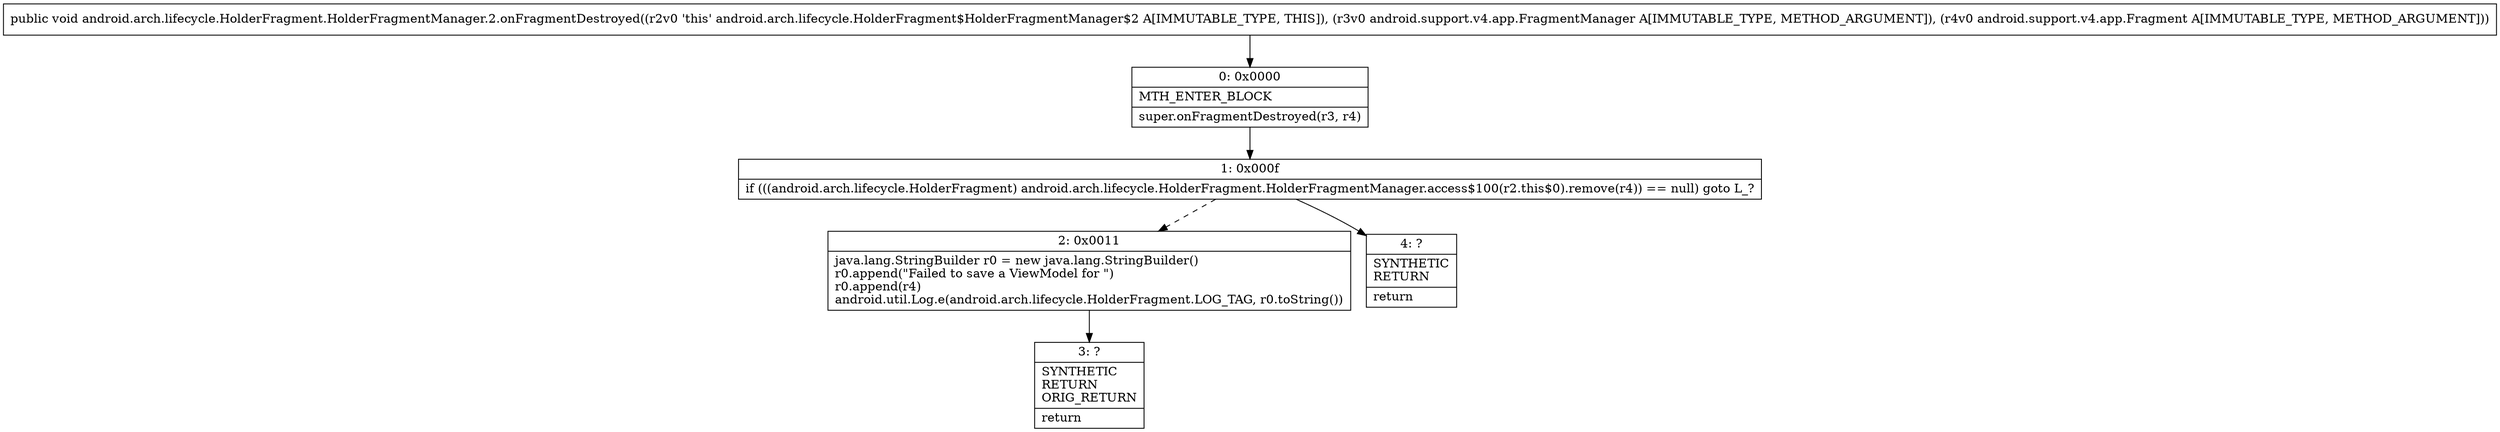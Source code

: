 digraph "CFG forandroid.arch.lifecycle.HolderFragment.HolderFragmentManager.2.onFragmentDestroyed(Landroid\/support\/v4\/app\/FragmentManager;Landroid\/support\/v4\/app\/Fragment;)V" {
Node_0 [shape=record,label="{0\:\ 0x0000|MTH_ENTER_BLOCK\l|super.onFragmentDestroyed(r3, r4)\l}"];
Node_1 [shape=record,label="{1\:\ 0x000f|if (((android.arch.lifecycle.HolderFragment) android.arch.lifecycle.HolderFragment.HolderFragmentManager.access$100(r2.this$0).remove(r4)) == null) goto L_?\l}"];
Node_2 [shape=record,label="{2\:\ 0x0011|java.lang.StringBuilder r0 = new java.lang.StringBuilder()\lr0.append(\"Failed to save a ViewModel for \")\lr0.append(r4)\landroid.util.Log.e(android.arch.lifecycle.HolderFragment.LOG_TAG, r0.toString())\l}"];
Node_3 [shape=record,label="{3\:\ ?|SYNTHETIC\lRETURN\lORIG_RETURN\l|return\l}"];
Node_4 [shape=record,label="{4\:\ ?|SYNTHETIC\lRETURN\l|return\l}"];
MethodNode[shape=record,label="{public void android.arch.lifecycle.HolderFragment.HolderFragmentManager.2.onFragmentDestroyed((r2v0 'this' android.arch.lifecycle.HolderFragment$HolderFragmentManager$2 A[IMMUTABLE_TYPE, THIS]), (r3v0 android.support.v4.app.FragmentManager A[IMMUTABLE_TYPE, METHOD_ARGUMENT]), (r4v0 android.support.v4.app.Fragment A[IMMUTABLE_TYPE, METHOD_ARGUMENT])) }"];
MethodNode -> Node_0;
Node_0 -> Node_1;
Node_1 -> Node_2[style=dashed];
Node_1 -> Node_4;
Node_2 -> Node_3;
}

